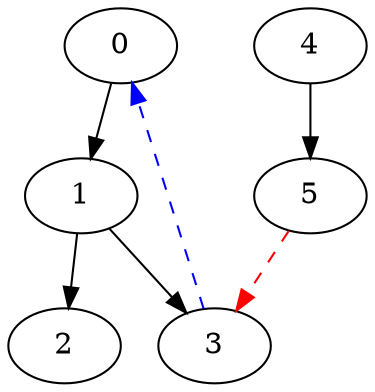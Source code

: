digraph G {
    layout = dot;
    
    0 -> 1;
    1 -> 2;
    1 -> 3;
    3 -> 0 [style=dashed, color=blue];
    4 -> 5;
    5 -> 3 [style=dashed, color=red];
}